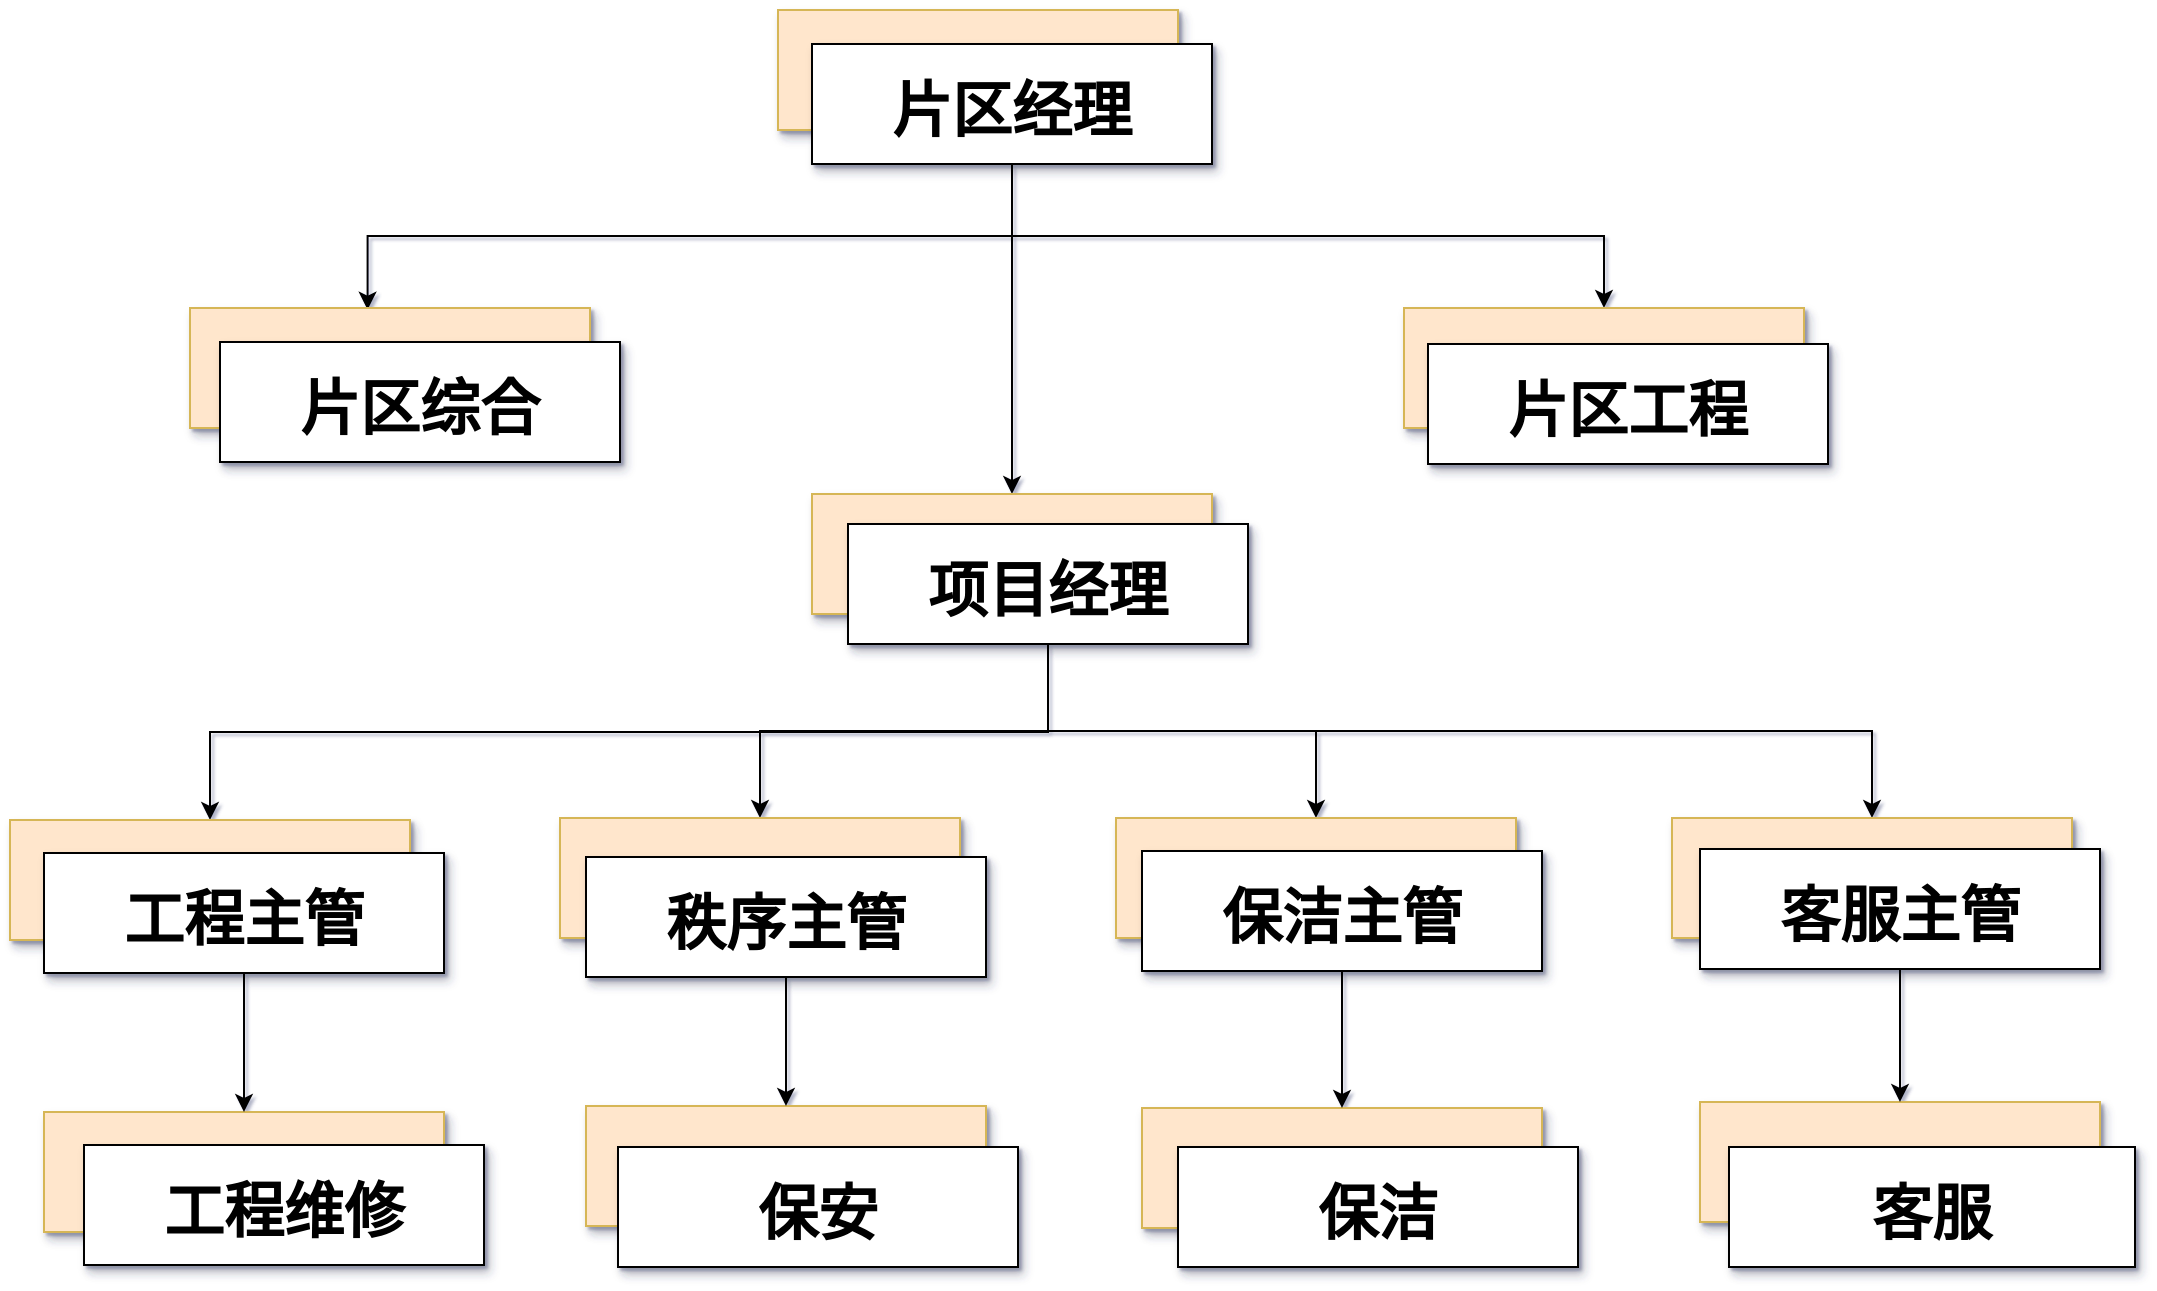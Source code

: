 <mxfile version="22.1.11" type="github" pages="2">
  <diagram name="Page-1" id="97916047-d0de-89f5-080d-49f4d83e522f">
    <mxGraphModel dx="1434" dy="738" grid="0" gridSize="10" guides="1" tooltips="1" connect="1" arrows="1" fold="1" page="1" pageScale="1.5" pageWidth="1169" pageHeight="827" background="#ffffff" math="0" shadow="1">
      <root>
        <mxCell id="0" />
        <mxCell id="1" parent="0" />
        <mxCell id="2" value="" style="rounded=0;strokeColor=#d6b656;shadow=1;fontStyle=1;fontSize=30;labelBackgroundColor=none;fillColor=#FFE6CC;" parent="1" vertex="1">
          <mxGeometry x="725" y="233" width="200" height="60" as="geometry" />
        </mxCell>
        <mxCell id="IJZoDPEaOoHRBBa0FbE8-43" style="edgeStyle=orthogonalEdgeStyle;rounded=0;orthogonalLoop=1;jettySize=auto;html=1;entryX=0.444;entryY=0.014;entryDx=0;entryDy=0;entryPerimeter=0;exitX=0.5;exitY=1;exitDx=0;exitDy=0;" parent="1" source="kt3ZQcMGdOJi0cYxaDXy-24" target="kt3ZQcMGdOJi0cYxaDXy-25" edge="1">
          <mxGeometry relative="1" as="geometry" />
        </mxCell>
        <mxCell id="IJZoDPEaOoHRBBa0FbE8-44" style="edgeStyle=orthogonalEdgeStyle;rounded=0;orthogonalLoop=1;jettySize=auto;html=1;exitX=0.5;exitY=1;exitDx=0;exitDy=0;entryX=0.5;entryY=0;entryDx=0;entryDy=0;" parent="1" source="kt3ZQcMGdOJi0cYxaDXy-24" target="kt3ZQcMGdOJi0cYxaDXy-29" edge="1">
          <mxGeometry relative="1" as="geometry" />
        </mxCell>
        <mxCell id="IJZoDPEaOoHRBBa0FbE8-45" style="edgeStyle=orthogonalEdgeStyle;rounded=0;orthogonalLoop=1;jettySize=auto;html=1;" parent="1" source="kt3ZQcMGdOJi0cYxaDXy-24" target="kt3ZQcMGdOJi0cYxaDXy-27" edge="1">
          <mxGeometry relative="1" as="geometry" />
        </mxCell>
        <mxCell id="kt3ZQcMGdOJi0cYxaDXy-24" value="片区经理" style="rounded=0;shadow=1;fontStyle=1;fontSize=30;labelBackgroundColor=none;" parent="1" vertex="1">
          <mxGeometry x="742" y="250" width="200" height="60" as="geometry" />
        </mxCell>
        <mxCell id="kt3ZQcMGdOJi0cYxaDXy-25" value="" style="rounded=0;strokeColor=#d6b656;shadow=1;fontStyle=1;fontSize=30;labelBackgroundColor=none;fillColor=#FFE6CC;" parent="1" vertex="1">
          <mxGeometry x="431" y="382" width="200" height="60" as="geometry" />
        </mxCell>
        <mxCell id="kt3ZQcMGdOJi0cYxaDXy-26" value="片区综合" style="rounded=0;shadow=1;fontStyle=1;fontSize=30;labelBackgroundColor=none;" parent="1" vertex="1">
          <mxGeometry x="446" y="399" width="200" height="60" as="geometry" />
        </mxCell>
        <mxCell id="kt3ZQcMGdOJi0cYxaDXy-27" value="" style="rounded=0;strokeColor=#d6b656;shadow=1;fontStyle=1;fontSize=30;labelBackgroundColor=none;fillColor=#FFE6CC;" parent="1" vertex="1">
          <mxGeometry x="742" y="475" width="200" height="60" as="geometry" />
        </mxCell>
        <mxCell id="IJZoDPEaOoHRBBa0FbE8-46" style="edgeStyle=orthogonalEdgeStyle;rounded=0;orthogonalLoop=1;jettySize=auto;html=1;exitX=0.5;exitY=1;exitDx=0;exitDy=0;" parent="1" source="kt3ZQcMGdOJi0cYxaDXy-28" target="kt3ZQcMGdOJi0cYxaDXy-31" edge="1">
          <mxGeometry relative="1" as="geometry" />
        </mxCell>
        <mxCell id="IJZoDPEaOoHRBBa0FbE8-47" style="edgeStyle=orthogonalEdgeStyle;rounded=0;orthogonalLoop=1;jettySize=auto;html=1;" parent="1" source="kt3ZQcMGdOJi0cYxaDXy-28" target="kt3ZQcMGdOJi0cYxaDXy-32" edge="1">
          <mxGeometry relative="1" as="geometry" />
        </mxCell>
        <mxCell id="IJZoDPEaOoHRBBa0FbE8-48" style="edgeStyle=orthogonalEdgeStyle;rounded=0;orthogonalLoop=1;jettySize=auto;html=1;" parent="1" source="kt3ZQcMGdOJi0cYxaDXy-28" target="kt3ZQcMGdOJi0cYxaDXy-33" edge="1">
          <mxGeometry relative="1" as="geometry" />
        </mxCell>
        <mxCell id="IJZoDPEaOoHRBBa0FbE8-49" style="edgeStyle=orthogonalEdgeStyle;rounded=0;orthogonalLoop=1;jettySize=auto;html=1;entryX=0.5;entryY=0;entryDx=0;entryDy=0;exitX=0.5;exitY=1;exitDx=0;exitDy=0;" parent="1" source="kt3ZQcMGdOJi0cYxaDXy-28" target="kt3ZQcMGdOJi0cYxaDXy-34" edge="1">
          <mxGeometry relative="1" as="geometry" />
        </mxCell>
        <mxCell id="kt3ZQcMGdOJi0cYxaDXy-28" value="项目经理" style="rounded=0;shadow=1;fontStyle=1;fontSize=30;labelBackgroundColor=none;" parent="1" vertex="1">
          <mxGeometry x="760" y="490" width="200" height="60" as="geometry" />
        </mxCell>
        <mxCell id="kt3ZQcMGdOJi0cYxaDXy-29" value="" style="rounded=0;strokeColor=#d6b656;shadow=1;fontStyle=1;fontSize=30;labelBackgroundColor=none;fillColor=#FFE6CC;" parent="1" vertex="1">
          <mxGeometry x="1038" y="382" width="200" height="60" as="geometry" />
        </mxCell>
        <mxCell id="kt3ZQcMGdOJi0cYxaDXy-30" value="片区工程" style="rounded=0;shadow=1;fontStyle=1;fontSize=30;labelBackgroundColor=none;" parent="1" vertex="1">
          <mxGeometry x="1050" y="400" width="200" height="60" as="geometry" />
        </mxCell>
        <mxCell id="kt3ZQcMGdOJi0cYxaDXy-31" value="" style="rounded=0;strokeColor=#d6b656;shadow=1;fontStyle=1;fontSize=30;labelBackgroundColor=none;fillColor=#FFE6CC;" parent="1" vertex="1">
          <mxGeometry x="341" y="638" width="200" height="60" as="geometry" />
        </mxCell>
        <mxCell id="kt3ZQcMGdOJi0cYxaDXy-32" value="" style="rounded=0;strokeColor=#d6b656;shadow=1;fontStyle=1;fontSize=30;labelBackgroundColor=none;fillColor=#FFE6CC;" parent="1" vertex="1">
          <mxGeometry x="616" y="637" width="200" height="60" as="geometry" />
        </mxCell>
        <mxCell id="kt3ZQcMGdOJi0cYxaDXy-33" value="" style="rounded=0;strokeColor=#d6b656;shadow=1;fontStyle=1;fontSize=30;labelBackgroundColor=none;fillColor=#FFE6CC;" parent="1" vertex="1">
          <mxGeometry x="894" y="637" width="200" height="60" as="geometry" />
        </mxCell>
        <mxCell id="kt3ZQcMGdOJi0cYxaDXy-34" value="" style="rounded=0;strokeColor=#d6b656;shadow=1;fontStyle=1;fontSize=30;labelBackgroundColor=none;fillColor=#FFE6CC;" parent="1" vertex="1">
          <mxGeometry x="1172" y="637" width="200" height="60" as="geometry" />
        </mxCell>
        <mxCell id="kt3ZQcMGdOJi0cYxaDXy-35" value="" style="rounded=0;strokeColor=#d6b656;shadow=1;fontStyle=1;fontSize=30;labelBackgroundColor=none;fillColor=#FFE6CC;" parent="1" vertex="1">
          <mxGeometry x="358" y="784" width="200" height="60" as="geometry" />
        </mxCell>
        <mxCell id="kt3ZQcMGdOJi0cYxaDXy-36" value="" style="rounded=0;strokeColor=#d6b656;shadow=1;fontStyle=1;fontSize=30;labelBackgroundColor=none;fillColor=#FFE6CC;" parent="1" vertex="1">
          <mxGeometry x="629" y="781" width="200" height="60" as="geometry" />
        </mxCell>
        <mxCell id="IJZoDPEaOoHRBBa0FbE8-24" value="" style="rounded=0;strokeColor=#d6b656;shadow=1;fontStyle=1;fontSize=30;labelBackgroundColor=none;fillColor=#FFE6CC;" parent="1" vertex="1">
          <mxGeometry x="907" y="782" width="200" height="60" as="geometry" />
        </mxCell>
        <mxCell id="IJZoDPEaOoHRBBa0FbE8-25" value="" style="rounded=0;strokeColor=#d6b656;shadow=1;fontStyle=1;fontSize=30;labelBackgroundColor=none;fillColor=#FFE6CC;" parent="1" vertex="1">
          <mxGeometry x="1186" y="779" width="200" height="60" as="geometry" />
        </mxCell>
        <mxCell id="IJZoDPEaOoHRBBa0FbE8-50" style="edgeStyle=orthogonalEdgeStyle;rounded=0;orthogonalLoop=1;jettySize=auto;html=1;exitX=0.5;exitY=1;exitDx=0;exitDy=0;" parent="1" source="IJZoDPEaOoHRBBa0FbE8-26" target="kt3ZQcMGdOJi0cYxaDXy-35" edge="1">
          <mxGeometry relative="1" as="geometry" />
        </mxCell>
        <mxCell id="IJZoDPEaOoHRBBa0FbE8-26" value="工程主管" style="rounded=0;shadow=1;fontStyle=1;fontSize=30;labelBackgroundColor=none;" parent="1" vertex="1">
          <mxGeometry x="358" y="654.5" width="200" height="60" as="geometry" />
        </mxCell>
        <mxCell id="IJZoDPEaOoHRBBa0FbE8-51" style="edgeStyle=orthogonalEdgeStyle;rounded=0;orthogonalLoop=1;jettySize=auto;html=1;exitX=0.5;exitY=1;exitDx=0;exitDy=0;" parent="1" source="IJZoDPEaOoHRBBa0FbE8-27" target="kt3ZQcMGdOJi0cYxaDXy-36" edge="1">
          <mxGeometry relative="1" as="geometry" />
        </mxCell>
        <mxCell id="IJZoDPEaOoHRBBa0FbE8-27" value="秩序主管" style="rounded=0;shadow=1;fontStyle=1;fontSize=30;labelBackgroundColor=none;" parent="1" vertex="1">
          <mxGeometry x="629" y="656.5" width="200" height="60" as="geometry" />
        </mxCell>
        <mxCell id="IJZoDPEaOoHRBBa0FbE8-52" style="edgeStyle=orthogonalEdgeStyle;rounded=0;orthogonalLoop=1;jettySize=auto;html=1;exitX=0.5;exitY=1;exitDx=0;exitDy=0;" parent="1" source="IJZoDPEaOoHRBBa0FbE8-28" target="IJZoDPEaOoHRBBa0FbE8-24" edge="1">
          <mxGeometry relative="1" as="geometry" />
        </mxCell>
        <mxCell id="IJZoDPEaOoHRBBa0FbE8-28" value="保洁主管" style="rounded=0;shadow=1;fontStyle=1;fontSize=30;labelBackgroundColor=none;" parent="1" vertex="1">
          <mxGeometry x="907" y="653.5" width="200" height="60" as="geometry" />
        </mxCell>
        <mxCell id="IJZoDPEaOoHRBBa0FbE8-53" style="edgeStyle=orthogonalEdgeStyle;rounded=0;orthogonalLoop=1;jettySize=auto;html=1;exitX=0.5;exitY=1;exitDx=0;exitDy=0;entryX=0.5;entryY=0;entryDx=0;entryDy=0;" parent="1" source="IJZoDPEaOoHRBBa0FbE8-29" target="IJZoDPEaOoHRBBa0FbE8-25" edge="1">
          <mxGeometry relative="1" as="geometry" />
        </mxCell>
        <mxCell id="IJZoDPEaOoHRBBa0FbE8-29" value="客服主管" style="rounded=0;shadow=1;fontStyle=1;fontSize=30;labelBackgroundColor=none;" parent="1" vertex="1">
          <mxGeometry x="1186" y="652.5" width="200" height="60" as="geometry" />
        </mxCell>
        <mxCell id="IJZoDPEaOoHRBBa0FbE8-30" value="工程维修" style="rounded=0;shadow=1;fontStyle=1;fontSize=30;labelBackgroundColor=none;" parent="1" vertex="1">
          <mxGeometry x="378" y="800.5" width="200" height="60" as="geometry" />
        </mxCell>
        <mxCell id="IJZoDPEaOoHRBBa0FbE8-31" value="保安" style="rounded=0;shadow=1;fontStyle=1;fontSize=30;labelBackgroundColor=none;" parent="1" vertex="1">
          <mxGeometry x="645" y="801.5" width="200" height="60" as="geometry" />
        </mxCell>
        <mxCell id="IJZoDPEaOoHRBBa0FbE8-32" value="保洁" style="rounded=0;shadow=1;fontStyle=1;fontSize=30;labelBackgroundColor=none;" parent="1" vertex="1">
          <mxGeometry x="925" y="801.5" width="200" height="60" as="geometry" />
        </mxCell>
        <mxCell id="IJZoDPEaOoHRBBa0FbE8-33" value="客服" style="rounded=0;shadow=1;fontStyle=1;fontSize=30;labelBackgroundColor=none;" parent="1" vertex="1">
          <mxGeometry x="1200.5" y="801.5" width="203" height="60" as="geometry" />
        </mxCell>
      </root>
    </mxGraphModel>
  </diagram>
  <diagram name="Copy of Page-1" id="z8UtMfipIinEfuoaJy0E">
    <mxGraphModel dx="2049" dy="1054" grid="0" gridSize="10" guides="1" tooltips="1" connect="1" arrows="1" fold="1" page="1" pageScale="1.5" pageWidth="1169" pageHeight="827" background="#ffffff" math="0" shadow="1">
      <root>
        <mxCell id="zp4qPenRnsqQwFQyKUi3-0" />
        <mxCell id="zp4qPenRnsqQwFQyKUi3-1" parent="zp4qPenRnsqQwFQyKUi3-0" />
        <mxCell id="zp4qPenRnsqQwFQyKUi3-2" value="" style="rounded=0;strokeColor=#d6b656;shadow=1;fontStyle=1;fontSize=30;labelBackgroundColor=none;fillColor=#FFE6CC;" vertex="1" parent="zp4qPenRnsqQwFQyKUi3-1">
          <mxGeometry x="738" y="159" width="200" height="60" as="geometry" />
        </mxCell>
        <mxCell id="zp4qPenRnsqQwFQyKUi3-3" style="edgeStyle=orthogonalEdgeStyle;rounded=0;orthogonalLoop=1;jettySize=auto;html=1;entryX=0.444;entryY=0.014;entryDx=0;entryDy=0;entryPerimeter=0;exitX=0.5;exitY=1;exitDx=0;exitDy=0;" edge="1" parent="zp4qPenRnsqQwFQyKUi3-1" source="zp4qPenRnsqQwFQyKUi3-6" target="zp4qPenRnsqQwFQyKUi3-7">
          <mxGeometry relative="1" as="geometry" />
        </mxCell>
        <mxCell id="zp4qPenRnsqQwFQyKUi3-4" style="edgeStyle=orthogonalEdgeStyle;rounded=0;orthogonalLoop=1;jettySize=auto;html=1;exitX=0.5;exitY=1;exitDx=0;exitDy=0;entryX=0.5;entryY=0;entryDx=0;entryDy=0;" edge="1" parent="zp4qPenRnsqQwFQyKUi3-1" source="zp4qPenRnsqQwFQyKUi3-6" target="zp4qPenRnsqQwFQyKUi3-15">
          <mxGeometry relative="1" as="geometry" />
        </mxCell>
        <mxCell id="zp4qPenRnsqQwFQyKUi3-5" style="edgeStyle=orthogonalEdgeStyle;rounded=0;orthogonalLoop=1;jettySize=auto;html=1;" edge="1" parent="zp4qPenRnsqQwFQyKUi3-1" source="zp4qPenRnsqQwFQyKUi3-6" target="zp4qPenRnsqQwFQyKUi3-9">
          <mxGeometry relative="1" as="geometry" />
        </mxCell>
        <mxCell id="zp4qPenRnsqQwFQyKUi3-6" value="片区经理" style="rounded=0;shadow=1;fontStyle=1;fontSize=30;labelBackgroundColor=none;" vertex="1" parent="zp4qPenRnsqQwFQyKUi3-1">
          <mxGeometry x="755" y="176" width="200" height="60" as="geometry" />
        </mxCell>
        <mxCell id="zp4qPenRnsqQwFQyKUi3-7" value="" style="rounded=0;strokeColor=#d6b656;shadow=1;fontStyle=1;fontSize=30;labelBackgroundColor=none;fillColor=#FFE6CC;" vertex="1" parent="zp4qPenRnsqQwFQyKUi3-1">
          <mxGeometry x="444" y="308" width="200" height="60" as="geometry" />
        </mxCell>
        <mxCell id="zp4qPenRnsqQwFQyKUi3-8" value="片区综合" style="rounded=0;shadow=1;fontStyle=1;fontSize=30;labelBackgroundColor=none;" vertex="1" parent="zp4qPenRnsqQwFQyKUi3-1">
          <mxGeometry x="459" y="325" width="200" height="60" as="geometry" />
        </mxCell>
        <mxCell id="zp4qPenRnsqQwFQyKUi3-9" value="" style="rounded=0;strokeColor=#d6b656;shadow=1;fontStyle=1;fontSize=30;labelBackgroundColor=none;fillColor=#FFE6CC;" vertex="1" parent="zp4qPenRnsqQwFQyKUi3-1">
          <mxGeometry x="755" y="401" width="200" height="60" as="geometry" />
        </mxCell>
        <mxCell id="zp4qPenRnsqQwFQyKUi3-10" style="edgeStyle=orthogonalEdgeStyle;rounded=0;orthogonalLoop=1;jettySize=auto;html=1;exitX=0.5;exitY=1;exitDx=0;exitDy=0;" edge="1" parent="zp4qPenRnsqQwFQyKUi3-1" source="zp4qPenRnsqQwFQyKUi3-14" target="zp4qPenRnsqQwFQyKUi3-17">
          <mxGeometry relative="1" as="geometry" />
        </mxCell>
        <mxCell id="ecPbfTNZlZEgUNeXP8Yn-15" style="edgeStyle=orthogonalEdgeStyle;rounded=0;orthogonalLoop=1;jettySize=auto;html=1;entryX=0.5;entryY=0;entryDx=0;entryDy=0;exitX=0.5;exitY=1;exitDx=0;exitDy=0;" edge="1" parent="zp4qPenRnsqQwFQyKUi3-1" source="zp4qPenRnsqQwFQyKUi3-14" target="ecPbfTNZlZEgUNeXP8Yn-0">
          <mxGeometry relative="1" as="geometry" />
        </mxCell>
        <mxCell id="ecPbfTNZlZEgUNeXP8Yn-16" style="edgeStyle=orthogonalEdgeStyle;rounded=0;orthogonalLoop=1;jettySize=auto;html=1;entryX=0.5;entryY=0;entryDx=0;entryDy=0;exitX=0.5;exitY=1;exitDx=0;exitDy=0;" edge="1" parent="zp4qPenRnsqQwFQyKUi3-1" source="zp4qPenRnsqQwFQyKUi3-14" target="ecPbfTNZlZEgUNeXP8Yn-2">
          <mxGeometry relative="1" as="geometry" />
        </mxCell>
        <mxCell id="ecPbfTNZlZEgUNeXP8Yn-17" style="edgeStyle=orthogonalEdgeStyle;rounded=0;orthogonalLoop=1;jettySize=auto;html=1;entryX=0.5;entryY=0;entryDx=0;entryDy=0;exitX=0.5;exitY=1;exitDx=0;exitDy=0;" edge="1" parent="zp4qPenRnsqQwFQyKUi3-1" source="zp4qPenRnsqQwFQyKUi3-14" target="ecPbfTNZlZEgUNeXP8Yn-4">
          <mxGeometry relative="1" as="geometry" />
        </mxCell>
        <mxCell id="zp4qPenRnsqQwFQyKUi3-14" value="项目经理" style="rounded=0;shadow=1;fontStyle=1;fontSize=30;labelBackgroundColor=none;" vertex="1" parent="zp4qPenRnsqQwFQyKUi3-1">
          <mxGeometry x="773" y="416" width="200" height="60" as="geometry" />
        </mxCell>
        <mxCell id="zp4qPenRnsqQwFQyKUi3-15" value="" style="rounded=0;strokeColor=#d6b656;shadow=1;fontStyle=1;fontSize=30;labelBackgroundColor=none;fillColor=#FFE6CC;" vertex="1" parent="zp4qPenRnsqQwFQyKUi3-1">
          <mxGeometry x="1051" y="308" width="200" height="60" as="geometry" />
        </mxCell>
        <mxCell id="zp4qPenRnsqQwFQyKUi3-16" value="片区工程" style="rounded=0;shadow=1;fontStyle=1;fontSize=30;labelBackgroundColor=none;" vertex="1" parent="zp4qPenRnsqQwFQyKUi3-1">
          <mxGeometry x="1063" y="326" width="200" height="60" as="geometry" />
        </mxCell>
        <mxCell id="zp4qPenRnsqQwFQyKUi3-17" value="" style="rounded=0;strokeColor=#d6b656;shadow=1;fontStyle=1;fontSize=30;labelBackgroundColor=none;fillColor=#FFE6CC;" vertex="1" parent="zp4qPenRnsqQwFQyKUi3-1">
          <mxGeometry x="359" y="597" width="75" height="180" as="geometry" />
        </mxCell>
        <mxCell id="ecPbfTNZlZEgUNeXP8Yn-18" style="edgeStyle=orthogonalEdgeStyle;rounded=0;orthogonalLoop=1;jettySize=auto;html=1;exitX=0.5;exitY=1;exitDx=0;exitDy=0;" edge="1" parent="zp4qPenRnsqQwFQyKUi3-1" source="zp4qPenRnsqQwFQyKUi3-26" target="ecPbfTNZlZEgUNeXP8Yn-6">
          <mxGeometry relative="1" as="geometry" />
        </mxCell>
        <mxCell id="zp4qPenRnsqQwFQyKUi3-26" value="工&#xa;程&#xa;主&#xa;管" style="rounded=0;shadow=1;fontStyle=1;fontSize=30;labelBackgroundColor=none;" vertex="1" parent="zp4qPenRnsqQwFQyKUi3-1">
          <mxGeometry x="376" y="613.5" width="74" height="167.5" as="geometry" />
        </mxCell>
        <mxCell id="ecPbfTNZlZEgUNeXP8Yn-0" value="" style="rounded=0;strokeColor=#d6b656;shadow=1;fontStyle=1;fontSize=30;labelBackgroundColor=none;fillColor=#FFE6CC;" vertex="1" parent="zp4qPenRnsqQwFQyKUi3-1">
          <mxGeometry x="692.5" y="594" width="75" height="180" as="geometry" />
        </mxCell>
        <mxCell id="ecPbfTNZlZEgUNeXP8Yn-19" style="edgeStyle=orthogonalEdgeStyle;rounded=0;orthogonalLoop=1;jettySize=auto;html=1;exitX=0.5;exitY=1;exitDx=0;exitDy=0;entryX=0.5;entryY=0;entryDx=0;entryDy=0;" edge="1" parent="zp4qPenRnsqQwFQyKUi3-1" source="ecPbfTNZlZEgUNeXP8Yn-1" target="ecPbfTNZlZEgUNeXP8Yn-8">
          <mxGeometry relative="1" as="geometry" />
        </mxCell>
        <mxCell id="ecPbfTNZlZEgUNeXP8Yn-1" value="秩&#xa;序&#xa;主&#xa;管" style="rounded=0;shadow=1;fontStyle=1;fontSize=30;labelBackgroundColor=none;" vertex="1" parent="zp4qPenRnsqQwFQyKUi3-1">
          <mxGeometry x="709.5" y="610.5" width="74" height="167.5" as="geometry" />
        </mxCell>
        <mxCell id="ecPbfTNZlZEgUNeXP8Yn-2" value="" style="rounded=0;strokeColor=#d6b656;shadow=1;fontStyle=1;fontSize=30;labelBackgroundColor=none;fillColor=#FFE6CC;" vertex="1" parent="zp4qPenRnsqQwFQyKUi3-1">
          <mxGeometry x="977" y="595" width="75" height="180" as="geometry" />
        </mxCell>
        <mxCell id="ecPbfTNZlZEgUNeXP8Yn-20" style="edgeStyle=orthogonalEdgeStyle;rounded=0;orthogonalLoop=1;jettySize=auto;html=1;exitX=0.5;exitY=1;exitDx=0;exitDy=0;entryX=0.5;entryY=0;entryDx=0;entryDy=0;" edge="1" parent="zp4qPenRnsqQwFQyKUi3-1" source="ecPbfTNZlZEgUNeXP8Yn-3" target="ecPbfTNZlZEgUNeXP8Yn-11">
          <mxGeometry relative="1" as="geometry" />
        </mxCell>
        <mxCell id="ecPbfTNZlZEgUNeXP8Yn-3" value="保&#xa;洁&#xa;主&#xa;管" style="rounded=0;shadow=1;fontStyle=1;fontSize=30;labelBackgroundColor=none;" vertex="1" parent="zp4qPenRnsqQwFQyKUi3-1">
          <mxGeometry x="994" y="611.5" width="74" height="167.5" as="geometry" />
        </mxCell>
        <mxCell id="ecPbfTNZlZEgUNeXP8Yn-4" value="" style="rounded=0;strokeColor=#d6b656;shadow=1;fontStyle=1;fontSize=30;labelBackgroundColor=none;fillColor=#FFE6CC;" vertex="1" parent="zp4qPenRnsqQwFQyKUi3-1">
          <mxGeometry x="1251" y="595" width="75" height="180" as="geometry" />
        </mxCell>
        <mxCell id="ecPbfTNZlZEgUNeXP8Yn-21" style="edgeStyle=orthogonalEdgeStyle;rounded=0;orthogonalLoop=1;jettySize=auto;html=1;exitX=0.5;exitY=1;exitDx=0;exitDy=0;entryX=0.5;entryY=0;entryDx=0;entryDy=0;" edge="1" parent="zp4qPenRnsqQwFQyKUi3-1" source="ecPbfTNZlZEgUNeXP8Yn-5" target="ecPbfTNZlZEgUNeXP8Yn-13">
          <mxGeometry relative="1" as="geometry" />
        </mxCell>
        <mxCell id="ecPbfTNZlZEgUNeXP8Yn-5" value="客&#xa;服&#xa;主&#xa;管" style="rounded=0;shadow=1;fontStyle=1;fontSize=30;labelBackgroundColor=none;" vertex="1" parent="zp4qPenRnsqQwFQyKUi3-1">
          <mxGeometry x="1268" y="611.5" width="74" height="167.5" as="geometry" />
        </mxCell>
        <mxCell id="ecPbfTNZlZEgUNeXP8Yn-6" value="" style="rounded=0;strokeColor=#d6b656;shadow=1;fontStyle=1;fontSize=30;labelBackgroundColor=none;fillColor=#FFE6CC;" vertex="1" parent="zp4qPenRnsqQwFQyKUi3-1">
          <mxGeometry x="376" y="888.5" width="75" height="180" as="geometry" />
        </mxCell>
        <mxCell id="ecPbfTNZlZEgUNeXP8Yn-7" value="工&#xa;程&#xa;维&#xa;修" style="rounded=0;shadow=1;fontStyle=1;fontSize=30;labelBackgroundColor=none;" vertex="1" parent="zp4qPenRnsqQwFQyKUi3-1">
          <mxGeometry x="393" y="905" width="74" height="167.5" as="geometry" />
        </mxCell>
        <mxCell id="ecPbfTNZlZEgUNeXP8Yn-8" value="" style="rounded=0;strokeColor=#d6b656;shadow=1;fontStyle=1;fontSize=30;labelBackgroundColor=none;fillColor=#FFE6CC;" vertex="1" parent="zp4qPenRnsqQwFQyKUi3-1">
          <mxGeometry x="709" y="890" width="75" height="180" as="geometry" />
        </mxCell>
        <mxCell id="ecPbfTNZlZEgUNeXP8Yn-9" value="保&#xa;&#xa;&#xa;安" style="rounded=0;shadow=1;fontStyle=1;fontSize=30;labelBackgroundColor=none;" vertex="1" parent="zp4qPenRnsqQwFQyKUi3-1">
          <mxGeometry x="726" y="906.5" width="74" height="167.5" as="geometry" />
        </mxCell>
        <mxCell id="ecPbfTNZlZEgUNeXP8Yn-11" value="" style="rounded=0;strokeColor=#d6b656;shadow=1;fontStyle=1;fontSize=30;labelBackgroundColor=none;fillColor=#FFE6CC;" vertex="1" parent="zp4qPenRnsqQwFQyKUi3-1">
          <mxGeometry x="994" y="886.5" width="75" height="180" as="geometry" />
        </mxCell>
        <mxCell id="ecPbfTNZlZEgUNeXP8Yn-12" value="保&#xa;&#xa;&#xa;洁" style="rounded=0;shadow=1;fontStyle=1;fontSize=30;labelBackgroundColor=none;" vertex="1" parent="zp4qPenRnsqQwFQyKUi3-1">
          <mxGeometry x="1011" y="903" width="74" height="167.5" as="geometry" />
        </mxCell>
        <mxCell id="ecPbfTNZlZEgUNeXP8Yn-13" value="" style="rounded=0;strokeColor=#d6b656;shadow=1;fontStyle=1;fontSize=30;labelBackgroundColor=none;fillColor=#FFE6CC;" vertex="1" parent="zp4qPenRnsqQwFQyKUi3-1">
          <mxGeometry x="1268" y="887.5" width="75" height="180" as="geometry" />
        </mxCell>
        <mxCell id="ecPbfTNZlZEgUNeXP8Yn-14" value="客&#xa;&#xa;&#xa;服" style="rounded=0;shadow=1;fontStyle=1;fontSize=30;labelBackgroundColor=none;" vertex="1" parent="zp4qPenRnsqQwFQyKUi3-1">
          <mxGeometry x="1285" y="904" width="74" height="167.5" as="geometry" />
        </mxCell>
      </root>
    </mxGraphModel>
  </diagram>
</mxfile>
